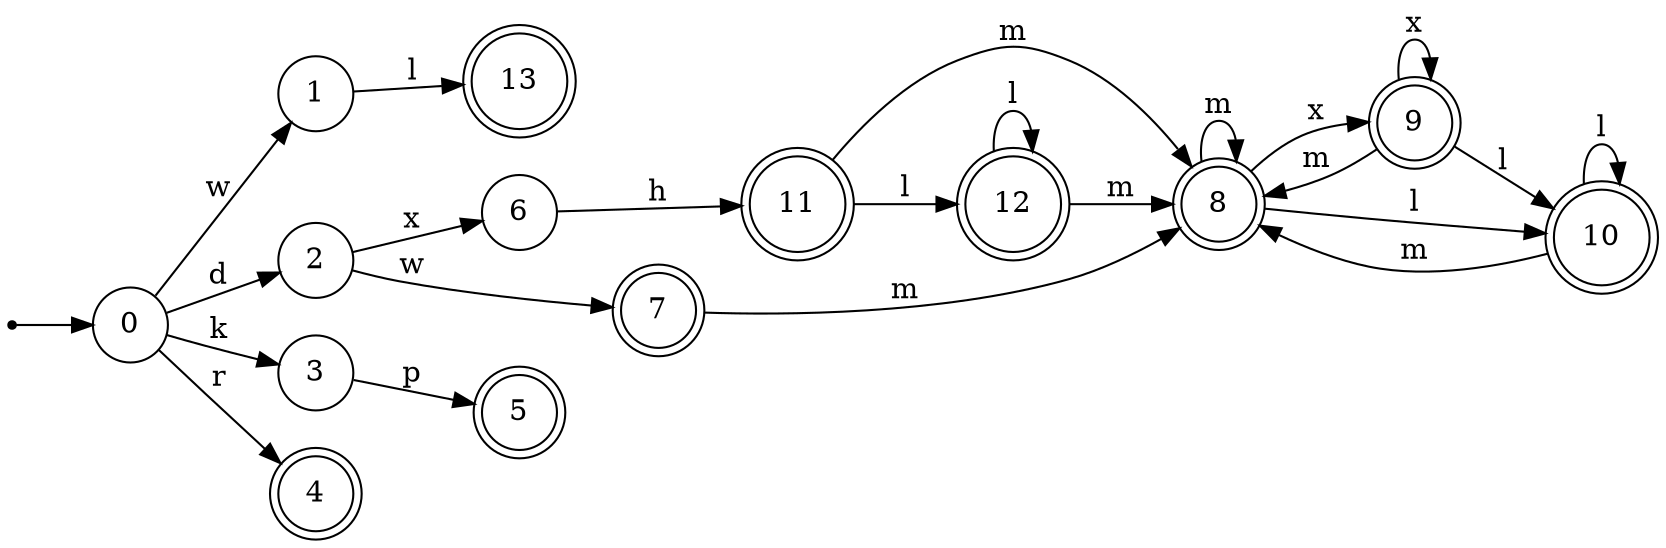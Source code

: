digraph finite_state_machine {
rankdir=LR;
size="20,20";
node [shape = point]; "dummy0"
node [shape = circle]; "0";
"dummy0" -> "0";
node [shape = circle]; "1";
node [shape = circle]; "2";
node [shape = circle]; "3";
node [shape = doublecircle]; "4";node [shape = doublecircle]; "5";node [shape = circle]; "6";
node [shape = doublecircle]; "7";node [shape = doublecircle]; "8";node [shape = doublecircle]; "9";node [shape = doublecircle]; "10";node [shape = doublecircle]; "11";node [shape = doublecircle]; "12";node [shape = doublecircle]; "13";"0" -> "1" [label = "w"];
 "0" -> "2" [label = "d"];
 "0" -> "3" [label = "k"];
 "0" -> "4" [label = "r"];
 "3" -> "5" [label = "p"];
 "2" -> "6" [label = "x"];
 "2" -> "7" [label = "w"];
 "7" -> "8" [label = "m"];
 "8" -> "8" [label = "m"];
 "8" -> "9" [label = "x"];
 "8" -> "10" [label = "l"];
 "10" -> "10" [label = "l"];
 "10" -> "8" [label = "m"];
 "9" -> "9" [label = "x"];
 "9" -> "8" [label = "m"];
 "9" -> "10" [label = "l"];
 "6" -> "11" [label = "h"];
 "11" -> "12" [label = "l"];
 "11" -> "8" [label = "m"];
 "12" -> "12" [label = "l"];
 "12" -> "8" [label = "m"];
 "1" -> "13" [label = "l"];
 }
